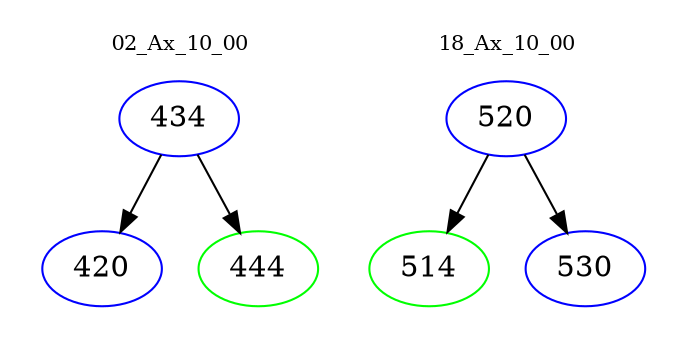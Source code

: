 digraph{
subgraph cluster_0 {
color = white
label = "02_Ax_10_00";
fontsize=10;
T0_434 [label="434", color="blue"]
T0_434 -> T0_420 [color="black"]
T0_420 [label="420", color="blue"]
T0_434 -> T0_444 [color="black"]
T0_444 [label="444", color="green"]
}
subgraph cluster_1 {
color = white
label = "18_Ax_10_00";
fontsize=10;
T1_520 [label="520", color="blue"]
T1_520 -> T1_514 [color="black"]
T1_514 [label="514", color="green"]
T1_520 -> T1_530 [color="black"]
T1_530 [label="530", color="blue"]
}
}
